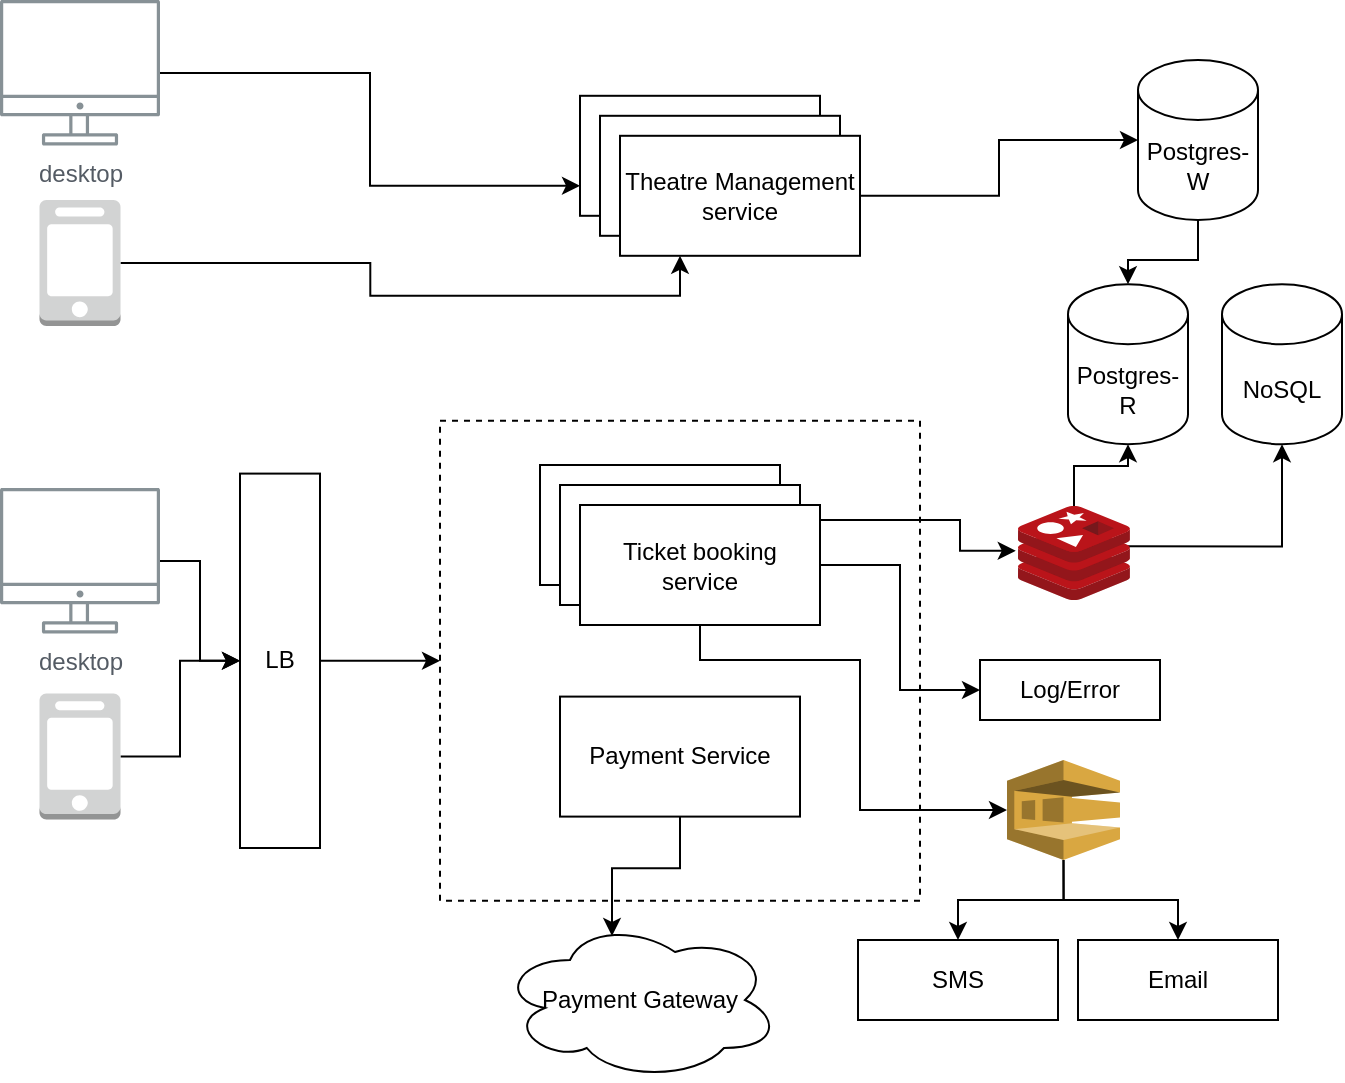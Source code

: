 <mxfile version="20.4.1" type="github">
  <diagram id="PLOv8x_xq1jnSQjsNkz1" name="Page-1">
    <mxGraphModel dx="2253" dy="769" grid="1" gridSize="10" guides="1" tooltips="1" connect="1" arrows="1" fold="1" page="1" pageScale="1" pageWidth="827" pageHeight="1169" math="0" shadow="0">
      <root>
        <mxCell id="0" />
        <mxCell id="1" parent="0" />
        <mxCell id="VCFKWOYKA717kCY8pGzM-2" value="" style="rounded=0;whiteSpace=wrap;html=1;" vertex="1" parent="1">
          <mxGeometry x="170" y="157.9" width="120" height="60" as="geometry" />
        </mxCell>
        <mxCell id="VCFKWOYKA717kCY8pGzM-3" value="" style="rounded=0;whiteSpace=wrap;html=1;" vertex="1" parent="1">
          <mxGeometry x="180" y="167.9" width="120" height="60" as="geometry" />
        </mxCell>
        <mxCell id="VCFKWOYKA717kCY8pGzM-11" style="edgeStyle=orthogonalEdgeStyle;rounded=0;orthogonalLoop=1;jettySize=auto;html=1;entryX=0;entryY=0.5;entryDx=0;entryDy=0;entryPerimeter=0;" edge="1" parent="1" source="VCFKWOYKA717kCY8pGzM-4" target="VCFKWOYKA717kCY8pGzM-9">
          <mxGeometry relative="1" as="geometry" />
        </mxCell>
        <mxCell id="VCFKWOYKA717kCY8pGzM-4" value="Theatre Management service" style="rounded=0;whiteSpace=wrap;html=1;" vertex="1" parent="1">
          <mxGeometry x="190" y="177.9" width="120" height="60" as="geometry" />
        </mxCell>
        <mxCell id="VCFKWOYKA717kCY8pGzM-8" style="edgeStyle=orthogonalEdgeStyle;rounded=0;orthogonalLoop=1;jettySize=auto;html=1;exitX=1;exitY=0.5;exitDx=0;exitDy=0;exitPerimeter=0;entryX=0.25;entryY=1;entryDx=0;entryDy=0;" edge="1" parent="1" source="VCFKWOYKA717kCY8pGzM-5" target="VCFKWOYKA717kCY8pGzM-4">
          <mxGeometry relative="1" as="geometry">
            <mxPoint x="190" y="207.9" as="targetPoint" />
            <mxPoint x="-49.75" y="239.4" as="sourcePoint" />
          </mxGeometry>
        </mxCell>
        <mxCell id="VCFKWOYKA717kCY8pGzM-5" value="" style="outlineConnect=0;dashed=0;verticalLabelPosition=bottom;verticalAlign=top;align=center;html=1;shape=mxgraph.aws3.mobile_client;fillColor=#D2D3D3;gradientColor=none;" vertex="1" parent="1">
          <mxGeometry x="-100.25" y="210" width="40.5" height="63" as="geometry" />
        </mxCell>
        <mxCell id="VCFKWOYKA717kCY8pGzM-7" style="edgeStyle=orthogonalEdgeStyle;rounded=0;orthogonalLoop=1;jettySize=auto;html=1;entryX=0;entryY=0.75;entryDx=0;entryDy=0;" edge="1" parent="1" source="VCFKWOYKA717kCY8pGzM-6" target="VCFKWOYKA717kCY8pGzM-2">
          <mxGeometry relative="1" as="geometry" />
        </mxCell>
        <mxCell id="VCFKWOYKA717kCY8pGzM-6" value="desktop" style="sketch=0;outlineConnect=0;gradientColor=none;fontColor=#545B64;strokeColor=none;fillColor=#879196;dashed=0;verticalLabelPosition=bottom;verticalAlign=top;align=center;html=1;fontSize=12;fontStyle=0;aspect=fixed;shape=mxgraph.aws4.illustration_desktop;pointerEvents=1" vertex="1" parent="1">
          <mxGeometry x="-120" y="110" width="80" height="72.8" as="geometry" />
        </mxCell>
        <mxCell id="VCFKWOYKA717kCY8pGzM-29" style="edgeStyle=orthogonalEdgeStyle;rounded=0;orthogonalLoop=1;jettySize=auto;html=1;entryX=0.5;entryY=0;entryDx=0;entryDy=0;entryPerimeter=0;" edge="1" parent="1" source="VCFKWOYKA717kCY8pGzM-9" target="VCFKWOYKA717kCY8pGzM-27">
          <mxGeometry relative="1" as="geometry" />
        </mxCell>
        <mxCell id="VCFKWOYKA717kCY8pGzM-9" value="Postgres-W" style="shape=cylinder3;whiteSpace=wrap;html=1;boundedLbl=1;backgroundOutline=1;size=15;" vertex="1" parent="1">
          <mxGeometry x="449" y="140" width="60" height="80" as="geometry" />
        </mxCell>
        <mxCell id="VCFKWOYKA717kCY8pGzM-16" value="Payment Gateway" style="ellipse;shape=cloud;whiteSpace=wrap;html=1;" vertex="1" parent="1">
          <mxGeometry x="130" y="570" width="140" height="80" as="geometry" />
        </mxCell>
        <mxCell id="VCFKWOYKA717kCY8pGzM-23" style="edgeStyle=orthogonalEdgeStyle;rounded=0;orthogonalLoop=1;jettySize=auto;html=1;entryX=0;entryY=0.5;entryDx=0;entryDy=0;" edge="1" parent="1" source="VCFKWOYKA717kCY8pGzM-18" target="VCFKWOYKA717kCY8pGzM-20">
          <mxGeometry relative="1" as="geometry">
            <Array as="points">
              <mxPoint x="-30" y="488" />
              <mxPoint x="-30" y="440" />
            </Array>
          </mxGeometry>
        </mxCell>
        <mxCell id="VCFKWOYKA717kCY8pGzM-18" value="" style="outlineConnect=0;dashed=0;verticalLabelPosition=bottom;verticalAlign=top;align=center;html=1;shape=mxgraph.aws3.mobile_client;fillColor=#D2D3D3;gradientColor=none;" vertex="1" parent="1">
          <mxGeometry x="-100.25" y="456.8" width="40.5" height="63" as="geometry" />
        </mxCell>
        <mxCell id="VCFKWOYKA717kCY8pGzM-22" style="edgeStyle=orthogonalEdgeStyle;rounded=0;orthogonalLoop=1;jettySize=auto;html=1;entryX=0;entryY=0.5;entryDx=0;entryDy=0;" edge="1" parent="1" source="VCFKWOYKA717kCY8pGzM-19" target="VCFKWOYKA717kCY8pGzM-20">
          <mxGeometry relative="1" as="geometry" />
        </mxCell>
        <mxCell id="VCFKWOYKA717kCY8pGzM-19" value="desktop" style="sketch=0;outlineConnect=0;gradientColor=none;fontColor=#545B64;strokeColor=none;fillColor=#879196;dashed=0;verticalLabelPosition=bottom;verticalAlign=top;align=center;html=1;fontSize=12;fontStyle=0;aspect=fixed;shape=mxgraph.aws4.illustration_desktop;pointerEvents=1" vertex="1" parent="1">
          <mxGeometry x="-120" y="354" width="80" height="72.8" as="geometry" />
        </mxCell>
        <mxCell id="VCFKWOYKA717kCY8pGzM-25" style="edgeStyle=orthogonalEdgeStyle;rounded=0;orthogonalLoop=1;jettySize=auto;html=1;entryX=0;entryY=0.5;entryDx=0;entryDy=0;" edge="1" parent="1" source="VCFKWOYKA717kCY8pGzM-20" target="VCFKWOYKA717kCY8pGzM-21">
          <mxGeometry relative="1" as="geometry" />
        </mxCell>
        <mxCell id="VCFKWOYKA717kCY8pGzM-20" value="LB" style="rounded=0;whiteSpace=wrap;html=1;" vertex="1" parent="1">
          <mxGeometry y="346.8" width="40" height="187.2" as="geometry" />
        </mxCell>
        <mxCell id="VCFKWOYKA717kCY8pGzM-21" value="" style="whiteSpace=wrap;html=1;aspect=fixed;fillColor=none;dashed=1;" vertex="1" parent="1">
          <mxGeometry x="100" y="320.4" width="240" height="240" as="geometry" />
        </mxCell>
        <mxCell id="VCFKWOYKA717kCY8pGzM-47" style="edgeStyle=orthogonalEdgeStyle;rounded=0;orthogonalLoop=1;jettySize=auto;html=1;entryX=0.5;entryY=0;entryDx=0;entryDy=0;exitX=0.5;exitY=1;exitDx=0;exitDy=0;exitPerimeter=0;" edge="1" parent="1" source="VCFKWOYKA717kCY8pGzM-51" target="VCFKWOYKA717kCY8pGzM-44">
          <mxGeometry relative="1" as="geometry">
            <mxPoint x="410" y="540" as="sourcePoint" />
          </mxGeometry>
        </mxCell>
        <mxCell id="VCFKWOYKA717kCY8pGzM-48" style="edgeStyle=orthogonalEdgeStyle;rounded=0;orthogonalLoop=1;jettySize=auto;html=1;entryX=0.5;entryY=0;entryDx=0;entryDy=0;exitX=0.5;exitY=1;exitDx=0;exitDy=0;exitPerimeter=0;" edge="1" parent="1" source="VCFKWOYKA717kCY8pGzM-51" target="VCFKWOYKA717kCY8pGzM-45">
          <mxGeometry relative="1" as="geometry">
            <mxPoint x="410" y="540" as="sourcePoint" />
          </mxGeometry>
        </mxCell>
        <mxCell id="VCFKWOYKA717kCY8pGzM-27" value="Postgres-R" style="shape=cylinder3;whiteSpace=wrap;html=1;boundedLbl=1;backgroundOutline=1;size=15;" vertex="1" parent="1">
          <mxGeometry x="414" y="252.1" width="60" height="80" as="geometry" />
        </mxCell>
        <mxCell id="VCFKWOYKA717kCY8pGzM-28" value="NoSQL" style="shape=cylinder3;whiteSpace=wrap;html=1;boundedLbl=1;backgroundOutline=1;size=15;" vertex="1" parent="1">
          <mxGeometry x="491" y="252.1" width="60" height="80" as="geometry" />
        </mxCell>
        <mxCell id="VCFKWOYKA717kCY8pGzM-38" style="edgeStyle=orthogonalEdgeStyle;rounded=0;orthogonalLoop=1;jettySize=auto;html=1;entryX=0.5;entryY=1;entryDx=0;entryDy=0;entryPerimeter=0;exitX=0.98;exitY=0.429;exitDx=0;exitDy=0;exitPerimeter=0;" edge="1" parent="1" source="VCFKWOYKA717kCY8pGzM-49" target="VCFKWOYKA717kCY8pGzM-28">
          <mxGeometry relative="1" as="geometry">
            <mxPoint x="460" y="382.5" as="sourcePoint" />
          </mxGeometry>
        </mxCell>
        <mxCell id="VCFKWOYKA717kCY8pGzM-32" value="" style="rounded=0;whiteSpace=wrap;html=1;" vertex="1" parent="1">
          <mxGeometry x="150" y="342.5" width="120" height="60" as="geometry" />
        </mxCell>
        <mxCell id="VCFKWOYKA717kCY8pGzM-33" value="" style="rounded=0;whiteSpace=wrap;html=1;" vertex="1" parent="1">
          <mxGeometry x="160" y="352.5" width="120" height="60" as="geometry" />
        </mxCell>
        <mxCell id="VCFKWOYKA717kCY8pGzM-36" style="edgeStyle=orthogonalEdgeStyle;rounded=0;orthogonalLoop=1;jettySize=auto;html=1;entryX=-0.02;entryY=0.476;entryDx=0;entryDy=0;entryPerimeter=0;" edge="1" parent="1" source="VCFKWOYKA717kCY8pGzM-34" target="VCFKWOYKA717kCY8pGzM-49">
          <mxGeometry relative="1" as="geometry">
            <mxPoint x="370" y="382.5" as="targetPoint" />
            <Array as="points">
              <mxPoint x="360" y="370" />
              <mxPoint x="360" y="385" />
            </Array>
          </mxGeometry>
        </mxCell>
        <mxCell id="VCFKWOYKA717kCY8pGzM-42" style="edgeStyle=orthogonalEdgeStyle;rounded=0;orthogonalLoop=1;jettySize=auto;html=1;entryX=0;entryY=0.5;entryDx=0;entryDy=0;" edge="1" parent="1" source="VCFKWOYKA717kCY8pGzM-34" target="VCFKWOYKA717kCY8pGzM-40">
          <mxGeometry relative="1" as="geometry" />
        </mxCell>
        <mxCell id="VCFKWOYKA717kCY8pGzM-52" style="edgeStyle=orthogonalEdgeStyle;rounded=0;orthogonalLoop=1;jettySize=auto;html=1;entryX=0;entryY=0.5;entryDx=0;entryDy=0;entryPerimeter=0;" edge="1" parent="1" source="VCFKWOYKA717kCY8pGzM-34" target="VCFKWOYKA717kCY8pGzM-51">
          <mxGeometry relative="1" as="geometry">
            <Array as="points">
              <mxPoint x="230" y="440" />
              <mxPoint x="310" y="440" />
              <mxPoint x="310" y="515" />
            </Array>
          </mxGeometry>
        </mxCell>
        <mxCell id="VCFKWOYKA717kCY8pGzM-34" value="Ticket booking service" style="rounded=0;whiteSpace=wrap;html=1;" vertex="1" parent="1">
          <mxGeometry x="170" y="362.5" width="120" height="60" as="geometry" />
        </mxCell>
        <mxCell id="VCFKWOYKA717kCY8pGzM-39" style="edgeStyle=orthogonalEdgeStyle;rounded=0;orthogonalLoop=1;jettySize=auto;html=1;entryX=0.4;entryY=0.1;entryDx=0;entryDy=0;entryPerimeter=0;" edge="1" parent="1" source="VCFKWOYKA717kCY8pGzM-35" target="VCFKWOYKA717kCY8pGzM-16">
          <mxGeometry relative="1" as="geometry" />
        </mxCell>
        <mxCell id="VCFKWOYKA717kCY8pGzM-35" value="Payment Service" style="rounded=0;whiteSpace=wrap;html=1;" vertex="1" parent="1">
          <mxGeometry x="160" y="458.3" width="120" height="60" as="geometry" />
        </mxCell>
        <mxCell id="VCFKWOYKA717kCY8pGzM-40" value="Log/Error" style="rounded=0;whiteSpace=wrap;html=1;fillColor=default;" vertex="1" parent="1">
          <mxGeometry x="370" y="440" width="90" height="30" as="geometry" />
        </mxCell>
        <mxCell id="VCFKWOYKA717kCY8pGzM-44" value="SMS" style="rounded=0;whiteSpace=wrap;html=1;fillColor=default;" vertex="1" parent="1">
          <mxGeometry x="309" y="580" width="100" height="40" as="geometry" />
        </mxCell>
        <mxCell id="VCFKWOYKA717kCY8pGzM-45" value="Email" style="rounded=0;whiteSpace=wrap;html=1;fillColor=default;" vertex="1" parent="1">
          <mxGeometry x="419" y="580" width="100" height="40" as="geometry" />
        </mxCell>
        <mxCell id="VCFKWOYKA717kCY8pGzM-50" style="edgeStyle=orthogonalEdgeStyle;rounded=0;orthogonalLoop=1;jettySize=auto;html=1;entryX=0.5;entryY=1;entryDx=0;entryDy=0;entryPerimeter=0;" edge="1" parent="1" source="VCFKWOYKA717kCY8pGzM-49" target="VCFKWOYKA717kCY8pGzM-27">
          <mxGeometry relative="1" as="geometry" />
        </mxCell>
        <mxCell id="VCFKWOYKA717kCY8pGzM-49" value="" style="sketch=0;aspect=fixed;html=1;points=[];align=center;image;fontSize=12;image=img/lib/mscae/Cache_Redis_Product.svg;fillColor=default;" vertex="1" parent="1">
          <mxGeometry x="389" y="363" width="55.95" height="47" as="geometry" />
        </mxCell>
        <mxCell id="VCFKWOYKA717kCY8pGzM-51" value="" style="outlineConnect=0;dashed=0;verticalLabelPosition=bottom;verticalAlign=top;align=center;html=1;shape=mxgraph.aws3.sqs;fillColor=#D9A741;gradientColor=none;" vertex="1" parent="1">
          <mxGeometry x="383.5" y="490" width="56.5" height="50" as="geometry" />
        </mxCell>
      </root>
    </mxGraphModel>
  </diagram>
</mxfile>
